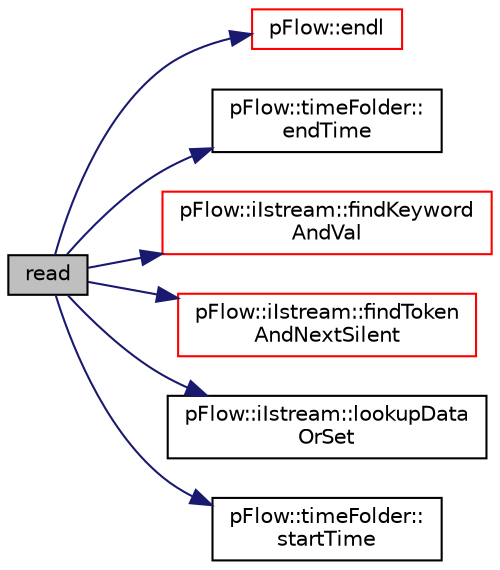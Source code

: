 digraph "read"
{
 // LATEX_PDF_SIZE
  edge [fontname="Helvetica",fontsize="10",labelfontname="Helvetica",labelfontsize="10"];
  node [fontname="Helvetica",fontsize="10",shape=record];
  rankdir="LR";
  Node1 [label="read",height=0.2,width=0.4,color="black", fillcolor="grey75", style="filled", fontcolor="black",tooltip=" "];
  Node1 -> Node2 [color="midnightblue",fontsize="10",style="solid",fontname="Helvetica"];
  Node2 [label="pFlow::endl",height=0.2,width=0.4,color="red", fillcolor="white", style="filled",URL="$namespacepFlow.html#aba8f0c455a3fdb4b05ad33a25b13b189",tooltip="Add newline and flush stream."];
  Node1 -> Node4 [color="midnightblue",fontsize="10",style="solid",fontname="Helvetica"];
  Node4 [label="pFlow::timeFolder::\lendTime",height=0.2,width=0.4,color="black", fillcolor="white", style="filled",URL="$classpFlow_1_1timeFolder.html#a2aafefc5248e595246d11de0587524f3",tooltip=" "];
  Node1 -> Node5 [color="midnightblue",fontsize="10",style="solid",fontname="Helvetica"];
  Node5 [label="pFlow::iIstream::findKeyword\lAndVal",height=0.2,width=0.4,color="red", fillcolor="white", style="filled",URL="$classpFlow_1_1iIstream.html#afb1243cec5833e96e8446abed4e3656c",tooltip="find a pair of keyword and data terminated by ; keyword data; return false if keyword does not exist ..."];
  Node1 -> Node9 [color="midnightblue",fontsize="10",style="solid",fontname="Helvetica"];
  Node9 [label="pFlow::iIstream::findToken\lAndNextSilent",height=0.2,width=0.4,color="red", fillcolor="white", style="filled",URL="$classpFlow_1_1iIstream.html#ae74a624bbb0665ed381b67cbda681031",tooltip=" "];
  Node1 -> Node13 [color="midnightblue",fontsize="10",style="solid",fontname="Helvetica"];
  Node13 [label="pFlow::iIstream::lookupData\lOrSet",height=0.2,width=0.4,color="black", fillcolor="white", style="filled",URL="$classpFlow_1_1iIstream.html#a6b741dd8443f554f5de5b98897f2eb77",tooltip="lookup for keyword and data; set to setVal if lookup fails."];
  Node1 -> Node14 [color="midnightblue",fontsize="10",style="solid",fontname="Helvetica"];
  Node14 [label="pFlow::timeFolder::\lstartTime",height=0.2,width=0.4,color="black", fillcolor="white", style="filled",URL="$classpFlow_1_1timeFolder.html#aaff3f438097803be5fef5cd29cd8985d",tooltip=" "];
}
